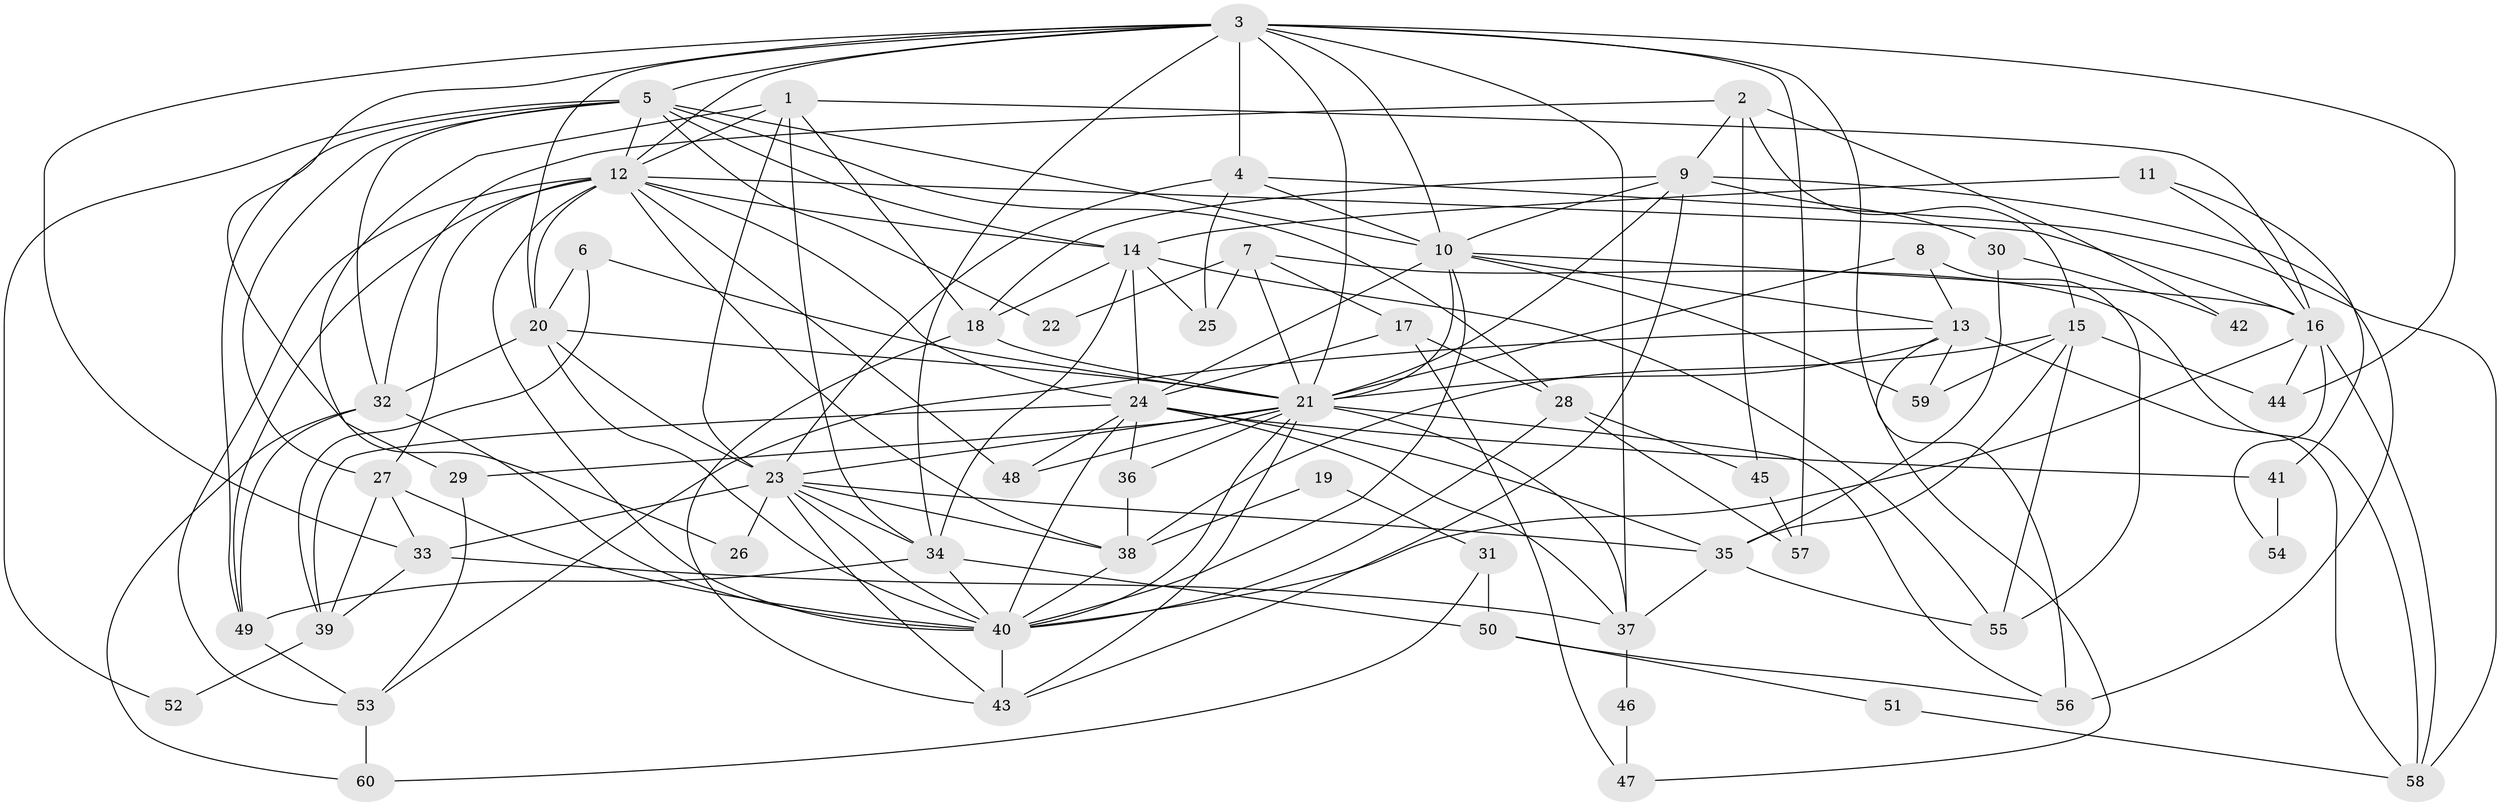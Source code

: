 // original degree distribution, {3: 0.31092436974789917, 5: 0.19327731092436976, 4: 0.23529411764705882, 2: 0.11764705882352941, 6: 0.08403361344537816, 7: 0.05042016806722689, 8: 0.008403361344537815}
// Generated by graph-tools (version 1.1) at 2025/36/03/09/25 02:36:11]
// undirected, 60 vertices, 159 edges
graph export_dot {
graph [start="1"]
  node [color=gray90,style=filled];
  1;
  2;
  3;
  4;
  5;
  6;
  7;
  8;
  9;
  10;
  11;
  12;
  13;
  14;
  15;
  16;
  17;
  18;
  19;
  20;
  21;
  22;
  23;
  24;
  25;
  26;
  27;
  28;
  29;
  30;
  31;
  32;
  33;
  34;
  35;
  36;
  37;
  38;
  39;
  40;
  41;
  42;
  43;
  44;
  45;
  46;
  47;
  48;
  49;
  50;
  51;
  52;
  53;
  54;
  55;
  56;
  57;
  58;
  59;
  60;
  1 -- 12 [weight=1.0];
  1 -- 16 [weight=1.0];
  1 -- 18 [weight=1.0];
  1 -- 23 [weight=1.0];
  1 -- 29 [weight=1.0];
  1 -- 34 [weight=1.0];
  2 -- 9 [weight=1.0];
  2 -- 15 [weight=1.0];
  2 -- 32 [weight=1.0];
  2 -- 42 [weight=1.0];
  2 -- 45 [weight=1.0];
  3 -- 4 [weight=1.0];
  3 -- 5 [weight=1.0];
  3 -- 10 [weight=2.0];
  3 -- 12 [weight=1.0];
  3 -- 20 [weight=2.0];
  3 -- 21 [weight=1.0];
  3 -- 26 [weight=1.0];
  3 -- 33 [weight=1.0];
  3 -- 34 [weight=1.0];
  3 -- 37 [weight=1.0];
  3 -- 44 [weight=1.0];
  3 -- 47 [weight=1.0];
  3 -- 57 [weight=1.0];
  4 -- 10 [weight=1.0];
  4 -- 23 [weight=1.0];
  4 -- 25 [weight=1.0];
  4 -- 58 [weight=1.0];
  5 -- 10 [weight=1.0];
  5 -- 12 [weight=1.0];
  5 -- 14 [weight=1.0];
  5 -- 22 [weight=1.0];
  5 -- 27 [weight=1.0];
  5 -- 28 [weight=1.0];
  5 -- 32 [weight=1.0];
  5 -- 49 [weight=1.0];
  5 -- 52 [weight=1.0];
  6 -- 20 [weight=1.0];
  6 -- 21 [weight=1.0];
  6 -- 39 [weight=1.0];
  7 -- 17 [weight=1.0];
  7 -- 21 [weight=1.0];
  7 -- 22 [weight=1.0];
  7 -- 25 [weight=1.0];
  7 -- 58 [weight=1.0];
  8 -- 13 [weight=1.0];
  8 -- 21 [weight=1.0];
  8 -- 55 [weight=1.0];
  9 -- 10 [weight=1.0];
  9 -- 18 [weight=1.0];
  9 -- 21 [weight=1.0];
  9 -- 30 [weight=1.0];
  9 -- 43 [weight=1.0];
  9 -- 56 [weight=1.0];
  10 -- 13 [weight=2.0];
  10 -- 16 [weight=1.0];
  10 -- 21 [weight=1.0];
  10 -- 24 [weight=1.0];
  10 -- 40 [weight=1.0];
  10 -- 59 [weight=1.0];
  11 -- 14 [weight=2.0];
  11 -- 16 [weight=1.0];
  11 -- 41 [weight=1.0];
  12 -- 14 [weight=1.0];
  12 -- 16 [weight=1.0];
  12 -- 20 [weight=1.0];
  12 -- 24 [weight=1.0];
  12 -- 27 [weight=1.0];
  12 -- 38 [weight=1.0];
  12 -- 40 [weight=1.0];
  12 -- 48 [weight=1.0];
  12 -- 49 [weight=1.0];
  12 -- 53 [weight=1.0];
  13 -- 21 [weight=3.0];
  13 -- 53 [weight=1.0];
  13 -- 56 [weight=1.0];
  13 -- 58 [weight=1.0];
  13 -- 59 [weight=1.0];
  14 -- 18 [weight=1.0];
  14 -- 24 [weight=1.0];
  14 -- 25 [weight=1.0];
  14 -- 34 [weight=1.0];
  14 -- 55 [weight=1.0];
  15 -- 35 [weight=2.0];
  15 -- 38 [weight=1.0];
  15 -- 44 [weight=1.0];
  15 -- 55 [weight=1.0];
  15 -- 59 [weight=1.0];
  16 -- 40 [weight=2.0];
  16 -- 44 [weight=1.0];
  16 -- 54 [weight=1.0];
  16 -- 58 [weight=1.0];
  17 -- 24 [weight=1.0];
  17 -- 28 [weight=1.0];
  17 -- 47 [weight=1.0];
  18 -- 21 [weight=1.0];
  18 -- 43 [weight=1.0];
  19 -- 31 [weight=1.0];
  19 -- 38 [weight=1.0];
  20 -- 21 [weight=1.0];
  20 -- 23 [weight=1.0];
  20 -- 32 [weight=1.0];
  20 -- 40 [weight=1.0];
  21 -- 23 [weight=1.0];
  21 -- 29 [weight=1.0];
  21 -- 36 [weight=1.0];
  21 -- 37 [weight=1.0];
  21 -- 40 [weight=1.0];
  21 -- 43 [weight=1.0];
  21 -- 48 [weight=1.0];
  21 -- 56 [weight=1.0];
  23 -- 26 [weight=1.0];
  23 -- 33 [weight=1.0];
  23 -- 34 [weight=1.0];
  23 -- 35 [weight=1.0];
  23 -- 38 [weight=2.0];
  23 -- 40 [weight=1.0];
  23 -- 43 [weight=1.0];
  24 -- 35 [weight=1.0];
  24 -- 36 [weight=1.0];
  24 -- 37 [weight=1.0];
  24 -- 39 [weight=2.0];
  24 -- 40 [weight=1.0];
  24 -- 41 [weight=1.0];
  24 -- 48 [weight=1.0];
  27 -- 33 [weight=1.0];
  27 -- 39 [weight=1.0];
  27 -- 40 [weight=1.0];
  28 -- 40 [weight=1.0];
  28 -- 45 [weight=1.0];
  28 -- 57 [weight=1.0];
  29 -- 53 [weight=1.0];
  30 -- 35 [weight=1.0];
  30 -- 42 [weight=1.0];
  31 -- 50 [weight=1.0];
  31 -- 60 [weight=1.0];
  32 -- 40 [weight=1.0];
  32 -- 49 [weight=1.0];
  32 -- 60 [weight=1.0];
  33 -- 37 [weight=1.0];
  33 -- 39 [weight=1.0];
  34 -- 40 [weight=2.0];
  34 -- 49 [weight=1.0];
  34 -- 50 [weight=1.0];
  35 -- 37 [weight=1.0];
  35 -- 55 [weight=1.0];
  36 -- 38 [weight=1.0];
  37 -- 46 [weight=1.0];
  38 -- 40 [weight=1.0];
  39 -- 52 [weight=1.0];
  40 -- 43 [weight=1.0];
  41 -- 54 [weight=1.0];
  45 -- 57 [weight=1.0];
  46 -- 47 [weight=1.0];
  49 -- 53 [weight=1.0];
  50 -- 51 [weight=1.0];
  50 -- 56 [weight=1.0];
  51 -- 58 [weight=1.0];
  53 -- 60 [weight=1.0];
}
